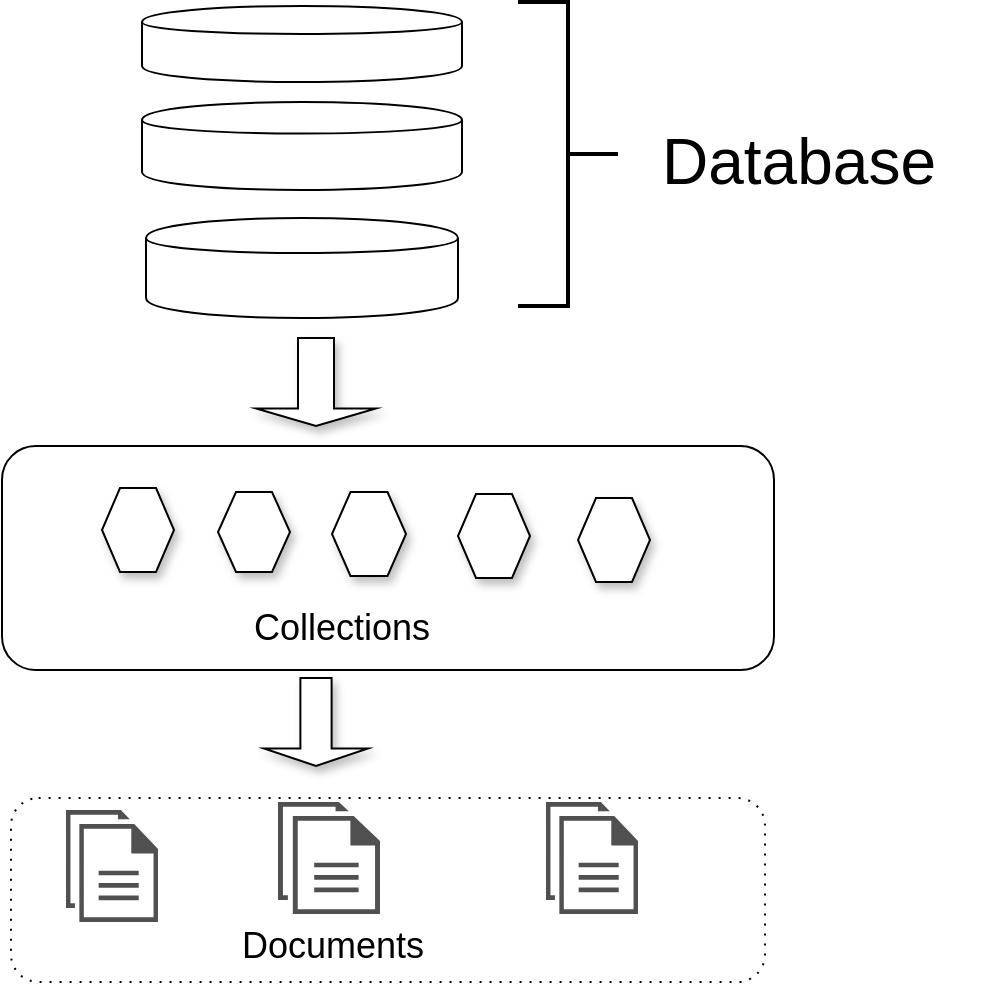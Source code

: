 <mxfile version="10.9.8" type="github"><diagram id="4PA9vHFcSXOz8wPtWXVM" name="Page-1"><mxGraphModel dx="1055" dy="517" grid="1" gridSize="2" guides="1" tooltips="1" connect="1" arrows="1" fold="1" page="1" pageScale="1" pageWidth="850" pageHeight="1100" background="#ffffff" math="0" shadow="0"><root><mxCell id="0"/><mxCell id="1" parent="0"/><mxCell id="fIKct5llkBfez8z-86BZ-17" value="" style="shape=cylinder;whiteSpace=wrap;html=1;boundedLbl=1;backgroundOutline=1;labelBackgroundColor=#000000;fontSize=32;" vertex="1" parent="1"><mxGeometry x="384" y="2" width="160" height="38" as="geometry"/></mxCell><mxCell id="fIKct5llkBfez8z-86BZ-19" value="" style="shape=cylinder;whiteSpace=wrap;html=1;boundedLbl=1;backgroundOutline=1;labelBackgroundColor=#000000;fontSize=32;" vertex="1" parent="1"><mxGeometry x="384" y="50" width="160" height="44" as="geometry"/></mxCell><mxCell id="fIKct5llkBfez8z-86BZ-20" value="" style="shape=cylinder;whiteSpace=wrap;html=1;boundedLbl=1;backgroundOutline=1;labelBackgroundColor=#000000;fontSize=32;labelPosition=center;verticalLabelPosition=top;align=center;verticalAlign=bottom;strokeColor=#000000;gradientColor=#ffffff;" vertex="1" parent="1"><mxGeometry x="386" y="108" width="156" height="50" as="geometry"/></mxCell><mxCell id="fIKct5llkBfez8z-86BZ-26" value="Database" style="text;html=1;resizable=0;points=[];autosize=1;align=left;verticalAlign=top;spacingTop=-4;fontSize=32;" vertex="1" parent="1"><mxGeometry x="642" y="58" width="162" height="40" as="geometry"/></mxCell><mxCell id="fIKct5llkBfez8z-86BZ-27" value="" style="strokeWidth=2;html=1;shape=mxgraph.flowchart.annotation_2;align=left;pointerEvents=1;labelBackgroundColor=#000000;gradientColor=#ffffff;fontSize=32;direction=west;" vertex="1" parent="1"><mxGeometry x="572" width="50" height="152" as="geometry"/></mxCell><mxCell id="fIKct5llkBfez8z-86BZ-63" value="" style="shape=ext;rounded=1;html=1;whiteSpace=wrap;dashed=1;dashPattern=1 4;labelBackgroundColor=#FFFFFF;strokeColor=#000000;gradientColor=#ffffff;fontSize=32;" vertex="1" parent="1"><mxGeometry x="318.5" y="398" width="377" height="92" as="geometry"/></mxCell><mxCell id="fIKct5llkBfez8z-86BZ-69" value="" style="shape=ext;rounded=1;html=1;whiteSpace=wrap;labelBackgroundColor=#FFFFFF;strokeColor=#000000;gradientColor=#ffffff;fontSize=32;" vertex="1" parent="1"><mxGeometry x="314" y="222" width="386" height="112" as="geometry"/></mxCell><mxCell id="sLNt7vgDKzJil-R42i7a-15" value="" style="shape=hexagon;html=1;whiteSpace=wrap;perimeter=hexagonPerimeter;rounded=0;labelBackgroundColor=#FFFFFF;strokeColor=#000000;gradientColor=#ffffff;fontSize=50;shadow=1;" vertex="1" parent="1"><mxGeometry x="364" y="243" width="36" height="42" as="geometry"/></mxCell><mxCell id="sLNt7vgDKzJil-R42i7a-19" value="" style="shape=hexagon;html=1;whiteSpace=wrap;perimeter=hexagonPerimeter;rounded=0;labelBackgroundColor=#FFFFFF;strokeColor=#000000;gradientColor=#ffffff;fontSize=50;size=0.25;shadow=1;" vertex="1" parent="1"><mxGeometry x="542" y="246" width="36" height="42" as="geometry"/></mxCell><mxCell id="sLNt7vgDKzJil-R42i7a-35" value="" style="shape=hexagon;html=1;whiteSpace=wrap;perimeter=hexagonPerimeter;rounded=0;labelBackgroundColor=#FFFFFF;strokeColor=#000000;gradientColor=#ffffff;fontSize=50;shadow=1;" vertex="1" parent="1"><mxGeometry x="602" y="248" width="36" height="42" as="geometry"/></mxCell><mxCell id="sLNt7vgDKzJil-R42i7a-22" value="" style="shape=hexagon;html=1;whiteSpace=wrap;perimeter=hexagonPerimeter;rounded=0;labelBackgroundColor=#FFFFFF;strokeColor=#000000;gradientColor=#ffffff;fontSize=50;shadow=1;" vertex="1" parent="1"><mxGeometry x="422" y="245" width="36" height="40" as="geometry"/></mxCell><mxCell id="sLNt7vgDKzJil-R42i7a-26" value="" style="shape=hexagon;html=1;whiteSpace=wrap;perimeter=hexagonPerimeter;rounded=0;labelBackgroundColor=#FFFFFF;strokeColor=#000000;gradientColor=#ffffff;fontSize=50;shadow=1;" vertex="1" parent="1"><mxGeometry x="479" y="245" width="37" height="42" as="geometry"/></mxCell><mxCell id="sLNt7vgDKzJil-R42i7a-38" value="" style="pointerEvents=1;shadow=0;dashed=0;html=1;strokeColor=none;fillColor=#505050;labelPosition=center;verticalLabelPosition=bottom;verticalAlign=top;outlineConnect=0;align=center;shape=mxgraph.office.concepts.documents;labelBackgroundColor=#FFFFFF;fontSize=50;" vertex="1" parent="1"><mxGeometry x="346" y="404" width="46" height="56" as="geometry"/></mxCell><mxCell id="sLNt7vgDKzJil-R42i7a-43" value="" style="pointerEvents=1;shadow=0;dashed=0;html=1;strokeColor=none;fillColor=#505050;labelPosition=center;verticalLabelPosition=bottom;verticalAlign=top;outlineConnect=0;align=center;shape=mxgraph.office.concepts.documents;labelBackgroundColor=#FFFFFF;fontSize=50;" vertex="1" parent="1"><mxGeometry x="452" y="400" width="51" height="56" as="geometry"/></mxCell><mxCell id="sLNt7vgDKzJil-R42i7a-45" value="" style="pointerEvents=1;shadow=0;dashed=0;html=1;strokeColor=none;fillColor=#505050;labelPosition=center;verticalLabelPosition=bottom;verticalAlign=top;outlineConnect=0;align=center;shape=mxgraph.office.concepts.documents;labelBackgroundColor=#FFFFFF;fontSize=50;" vertex="1" parent="1"><mxGeometry x="586" y="400" width="46" height="56" as="geometry"/></mxCell><mxCell id="sLNt7vgDKzJil-R42i7a-51" value="" style="shape=singleArrow;direction=south;whiteSpace=wrap;html=1;shadow=1;labelBackgroundColor=#FFFFFF;strokeColor=#000000;gradientColor=#ffffff;fontSize=50;" vertex="1" parent="1"><mxGeometry x="445" y="338" width="52" height="44" as="geometry"/></mxCell><mxCell id="sLNt7vgDKzJil-R42i7a-53" value="&lt;font style=&quot;font-size: 18px&quot;&gt;Collections&lt;/font&gt;" style="text;html=1;resizable=0;points=[];autosize=1;align=left;verticalAlign=top;spacingTop=-4;fontSize=50;" vertex="1" parent="1"><mxGeometry x="438" y="269" width="114" height="74" as="geometry"/></mxCell><mxCell id="sLNt7vgDKzJil-R42i7a-54" value="&lt;font style=&quot;font-size: 18px&quot;&gt;Documents&lt;/font&gt;" style="text;html=1;resizable=0;points=[];autosize=1;align=left;verticalAlign=top;spacingTop=-4;fontSize=50;" vertex="1" parent="1"><mxGeometry x="432" y="428" width="114" height="74" as="geometry"/></mxCell><mxCell id="sLNt7vgDKzJil-R42i7a-57" value="" style="shape=singleArrow;direction=south;whiteSpace=wrap;html=1;shadow=1;labelBackgroundColor=#FFFFFF;strokeColor=#000000;gradientColor=#ffffff;fontSize=50;" vertex="1" parent="1"><mxGeometry x="441" y="168" width="60" height="44" as="geometry"/></mxCell></root></mxGraphModel></diagram></mxfile>
